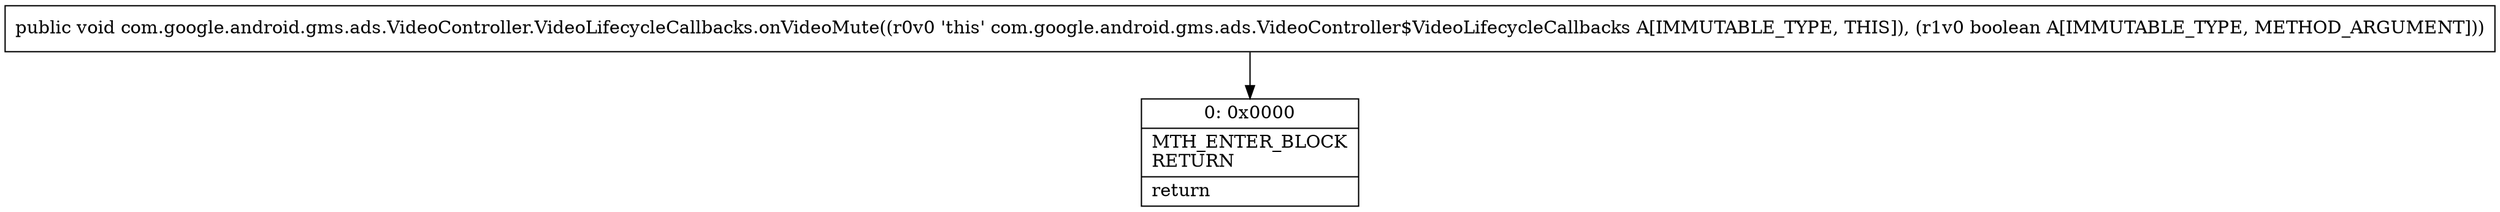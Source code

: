 digraph "CFG forcom.google.android.gms.ads.VideoController.VideoLifecycleCallbacks.onVideoMute(Z)V" {
Node_0 [shape=record,label="{0\:\ 0x0000|MTH_ENTER_BLOCK\lRETURN\l|return\l}"];
MethodNode[shape=record,label="{public void com.google.android.gms.ads.VideoController.VideoLifecycleCallbacks.onVideoMute((r0v0 'this' com.google.android.gms.ads.VideoController$VideoLifecycleCallbacks A[IMMUTABLE_TYPE, THIS]), (r1v0 boolean A[IMMUTABLE_TYPE, METHOD_ARGUMENT])) }"];
MethodNode -> Node_0;
}

